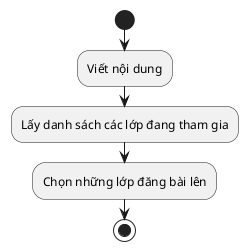 @startuml DangBaiViet
start
:Viết nội dung;
:Lấy danh sách các lớp đang tham gia;
:Chọn những lớp đăng bài lên;
stop
@enduml